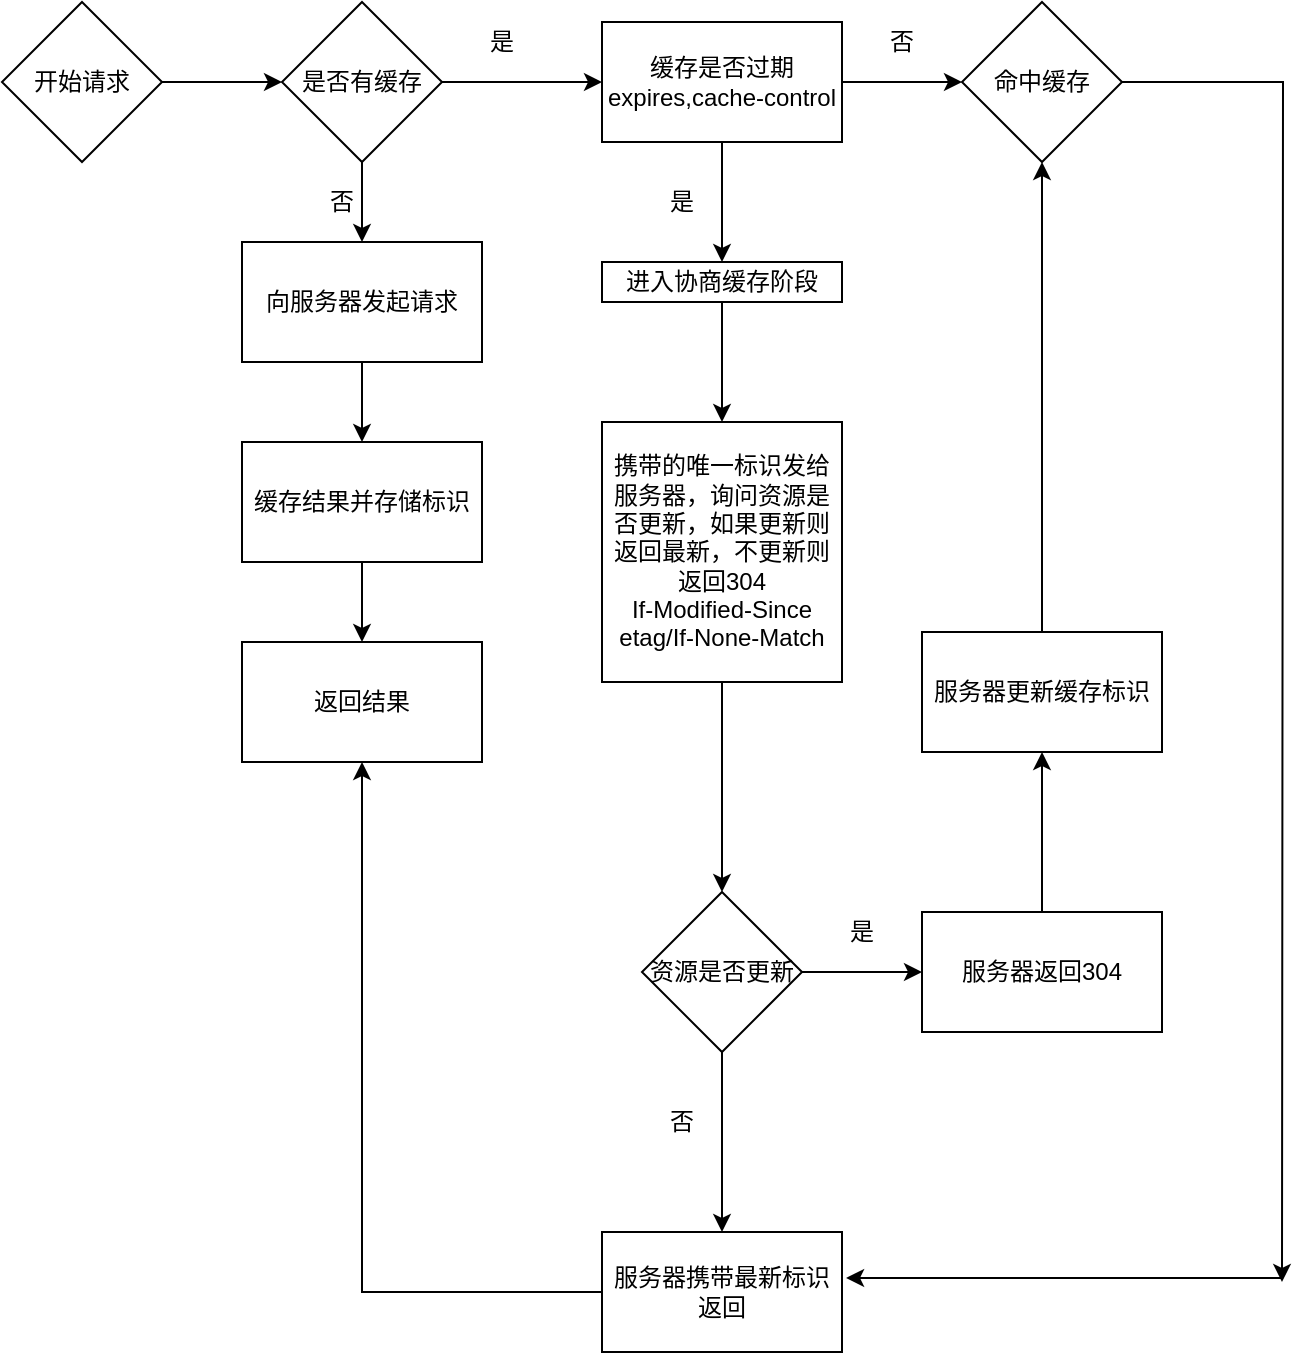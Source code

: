 <mxfile version="13.6.5">
    <diagram id="2OOfMeegX-1dSoSLaXZU" name="第 1 页">
        <mxGraphModel dx="1091" dy="792" grid="1" gridSize="10" guides="1" tooltips="1" connect="1" arrows="1" fold="1" page="1" pageScale="1" pageWidth="827" pageHeight="1169" math="0" shadow="0">
            <root>
                <mxCell id="0"/>
                <mxCell id="1" parent="0"/>
                <mxCell id="5" value="" style="edgeStyle=orthogonalEdgeStyle;rounded=0;orthogonalLoop=1;jettySize=auto;html=1;" edge="1" parent="1" source="3">
                    <mxGeometry relative="1" as="geometry">
                        <mxPoint x="180" y="80" as="targetPoint"/>
                    </mxGeometry>
                </mxCell>
                <mxCell id="3" value="&lt;span&gt;开始请求&lt;/span&gt;" style="rhombus;whiteSpace=wrap;html=1;" vertex="1" parent="1">
                    <mxGeometry x="40" y="40" width="80" height="80" as="geometry"/>
                </mxCell>
                <mxCell id="9" value="" style="edgeStyle=orthogonalEdgeStyle;rounded=0;orthogonalLoop=1;jettySize=auto;html=1;" edge="1" parent="1" source="6" target="8">
                    <mxGeometry relative="1" as="geometry"/>
                </mxCell>
                <mxCell id="6" value="向服务器发起请求" style="whiteSpace=wrap;html=1;" vertex="1" parent="1">
                    <mxGeometry x="160" y="160" width="120" height="60" as="geometry"/>
                </mxCell>
                <mxCell id="11" value="" style="edgeStyle=orthogonalEdgeStyle;rounded=0;orthogonalLoop=1;jettySize=auto;html=1;" edge="1" parent="1" source="8" target="10">
                    <mxGeometry relative="1" as="geometry"/>
                </mxCell>
                <mxCell id="8" value="缓存结果并存储标识" style="whiteSpace=wrap;html=1;" vertex="1" parent="1">
                    <mxGeometry x="160" y="260" width="120" height="60" as="geometry"/>
                </mxCell>
                <mxCell id="10" value="返回结果" style="whiteSpace=wrap;html=1;" vertex="1" parent="1">
                    <mxGeometry x="160" y="360" width="120" height="60" as="geometry"/>
                </mxCell>
                <mxCell id="12" value="是" style="text;html=1;strokeColor=none;fillColor=none;align=center;verticalAlign=middle;whiteSpace=wrap;rounded=0;" vertex="1" parent="1">
                    <mxGeometry x="270" y="50" width="40" height="20" as="geometry"/>
                </mxCell>
                <mxCell id="14" style="edgeStyle=orthogonalEdgeStyle;rounded=0;orthogonalLoop=1;jettySize=auto;html=1;exitX=0.5;exitY=1;exitDx=0;exitDy=0;" edge="1" parent="1" source="13">
                    <mxGeometry relative="1" as="geometry">
                        <mxPoint x="220" y="160" as="targetPoint"/>
                    </mxGeometry>
                </mxCell>
                <mxCell id="18" value="" style="edgeStyle=orthogonalEdgeStyle;rounded=0;orthogonalLoop=1;jettySize=auto;html=1;" edge="1" parent="1" source="13">
                    <mxGeometry relative="1" as="geometry">
                        <mxPoint x="340" y="80" as="targetPoint"/>
                    </mxGeometry>
                </mxCell>
                <mxCell id="13" value="是否有缓存" style="rhombus;whiteSpace=wrap;html=1;" vertex="1" parent="1">
                    <mxGeometry x="180" y="40" width="80" height="80" as="geometry"/>
                </mxCell>
                <mxCell id="34" value="" style="edgeStyle=orthogonalEdgeStyle;rounded=0;orthogonalLoop=1;jettySize=auto;html=1;" edge="1" parent="1" source="23" target="33">
                    <mxGeometry relative="1" as="geometry"/>
                </mxCell>
                <mxCell id="23" value="携带的唯一标识发给服务器，询问资源是否更新，如果更新则返回最新，不更新则返回304&lt;br&gt;If-Modified-Since&lt;br&gt;etag/If-None-Match" style="rounded=0;whiteSpace=wrap;html=1;" vertex="1" parent="1">
                    <mxGeometry x="340" y="250" width="120" height="130" as="geometry"/>
                </mxCell>
                <mxCell id="29" value="" style="edgeStyle=orthogonalEdgeStyle;rounded=0;orthogonalLoop=1;jettySize=auto;html=1;" edge="1" parent="1" source="24">
                    <mxGeometry relative="1" as="geometry">
                        <mxPoint x="400" y="170" as="targetPoint"/>
                    </mxGeometry>
                </mxCell>
                <mxCell id="50" value="" style="edgeStyle=orthogonalEdgeStyle;rounded=0;orthogonalLoop=1;jettySize=auto;html=1;" edge="1" parent="1" source="24" target="49">
                    <mxGeometry relative="1" as="geometry"/>
                </mxCell>
                <mxCell id="24" value="缓存是否过期&lt;br&gt;expires,cache-control" style="rounded=0;whiteSpace=wrap;html=1;" vertex="1" parent="1">
                    <mxGeometry x="340" y="50" width="120" height="60" as="geometry"/>
                </mxCell>
                <mxCell id="25" value="否" style="text;html=1;strokeColor=none;fillColor=none;align=center;verticalAlign=middle;whiteSpace=wrap;rounded=0;" vertex="1" parent="1">
                    <mxGeometry x="190" y="130" width="40" height="20" as="geometry"/>
                </mxCell>
                <mxCell id="32" value="" style="edgeStyle=orthogonalEdgeStyle;rounded=0;orthogonalLoop=1;jettySize=auto;html=1;" edge="1" parent="1" source="28" target="23">
                    <mxGeometry relative="1" as="geometry"/>
                </mxCell>
                <mxCell id="28" value="进入协商缓存阶段" style="whiteSpace=wrap;html=1;rounded=0;" vertex="1" parent="1">
                    <mxGeometry x="340" y="170" width="120" height="20" as="geometry"/>
                </mxCell>
                <mxCell id="31" value="是" style="text;html=1;strokeColor=none;fillColor=none;align=center;verticalAlign=middle;whiteSpace=wrap;rounded=0;" vertex="1" parent="1">
                    <mxGeometry x="360" y="130" width="40" height="20" as="geometry"/>
                </mxCell>
                <mxCell id="36" value="" style="edgeStyle=orthogonalEdgeStyle;rounded=0;orthogonalLoop=1;jettySize=auto;html=1;" edge="1" parent="1" source="33" target="35">
                    <mxGeometry relative="1" as="geometry"/>
                </mxCell>
                <mxCell id="43" value="" style="edgeStyle=orthogonalEdgeStyle;rounded=0;orthogonalLoop=1;jettySize=auto;html=1;" edge="1" parent="1" source="33" target="42">
                    <mxGeometry relative="1" as="geometry"/>
                </mxCell>
                <mxCell id="33" value="资源是否更新" style="rhombus;whiteSpace=wrap;html=1;rounded=0;" vertex="1" parent="1">
                    <mxGeometry x="360" y="485" width="80" height="80" as="geometry"/>
                </mxCell>
                <mxCell id="41" value="" style="edgeStyle=orthogonalEdgeStyle;rounded=0;orthogonalLoop=1;jettySize=auto;html=1;entryX=0.5;entryY=1;entryDx=0;entryDy=0;" edge="1" parent="1" source="35" target="10">
                    <mxGeometry relative="1" as="geometry">
                        <mxPoint x="260" y="685" as="targetPoint"/>
                    </mxGeometry>
                </mxCell>
                <mxCell id="35" value="服务器携带最新标识返回" style="whiteSpace=wrap;html=1;rounded=0;" vertex="1" parent="1">
                    <mxGeometry x="340" y="655" width="120" height="60" as="geometry"/>
                </mxCell>
                <mxCell id="37" value="否" style="text;html=1;strokeColor=none;fillColor=none;align=center;verticalAlign=middle;whiteSpace=wrap;rounded=0;" vertex="1" parent="1">
                    <mxGeometry x="360" y="590" width="40" height="20" as="geometry"/>
                </mxCell>
                <mxCell id="46" value="" style="edgeStyle=orthogonalEdgeStyle;rounded=0;orthogonalLoop=1;jettySize=auto;html=1;" edge="1" parent="1" source="42" target="45">
                    <mxGeometry relative="1" as="geometry"/>
                </mxCell>
                <mxCell id="42" value="服务器返回304" style="whiteSpace=wrap;html=1;rounded=0;" vertex="1" parent="1">
                    <mxGeometry x="500" y="495" width="120" height="60" as="geometry"/>
                </mxCell>
                <mxCell id="44" value="是" style="text;html=1;strokeColor=none;fillColor=none;align=center;verticalAlign=middle;whiteSpace=wrap;rounded=0;" vertex="1" parent="1">
                    <mxGeometry x="450" y="495" width="40" height="20" as="geometry"/>
                </mxCell>
                <mxCell id="48" value="" style="edgeStyle=orthogonalEdgeStyle;rounded=0;orthogonalLoop=1;jettySize=auto;html=1;" edge="1" parent="1" source="45" target="49">
                    <mxGeometry relative="1" as="geometry">
                        <mxPoint x="560" y="275" as="targetPoint"/>
                    </mxGeometry>
                </mxCell>
                <mxCell id="45" value="服务器更新缓存标识" style="whiteSpace=wrap;html=1;rounded=0;" vertex="1" parent="1">
                    <mxGeometry x="500" y="355" width="120" height="60" as="geometry"/>
                </mxCell>
                <mxCell id="54" value="" style="edgeStyle=orthogonalEdgeStyle;rounded=0;orthogonalLoop=1;jettySize=auto;html=1;" edge="1" parent="1" source="49">
                    <mxGeometry relative="1" as="geometry">
                        <mxPoint x="680" y="680" as="targetPoint"/>
                    </mxGeometry>
                </mxCell>
                <mxCell id="49" value="命中缓存" style="rhombus;whiteSpace=wrap;html=1;rounded=0;" vertex="1" parent="1">
                    <mxGeometry x="520" y="40" width="80" height="80" as="geometry"/>
                </mxCell>
                <mxCell id="52" value="否" style="text;html=1;strokeColor=none;fillColor=none;align=center;verticalAlign=middle;whiteSpace=wrap;rounded=0;" vertex="1" parent="1">
                    <mxGeometry x="470" y="50" width="40" height="20" as="geometry"/>
                </mxCell>
                <mxCell id="57" value="" style="endArrow=classic;html=1;entryX=1.017;entryY=0.383;entryDx=0;entryDy=0;entryPerimeter=0;" edge="1" parent="1" target="35">
                    <mxGeometry width="50" height="50" relative="1" as="geometry">
                        <mxPoint x="680" y="678" as="sourcePoint"/>
                        <mxPoint x="580" y="660" as="targetPoint"/>
                    </mxGeometry>
                </mxCell>
            </root>
        </mxGraphModel>
    </diagram>
</mxfile>
